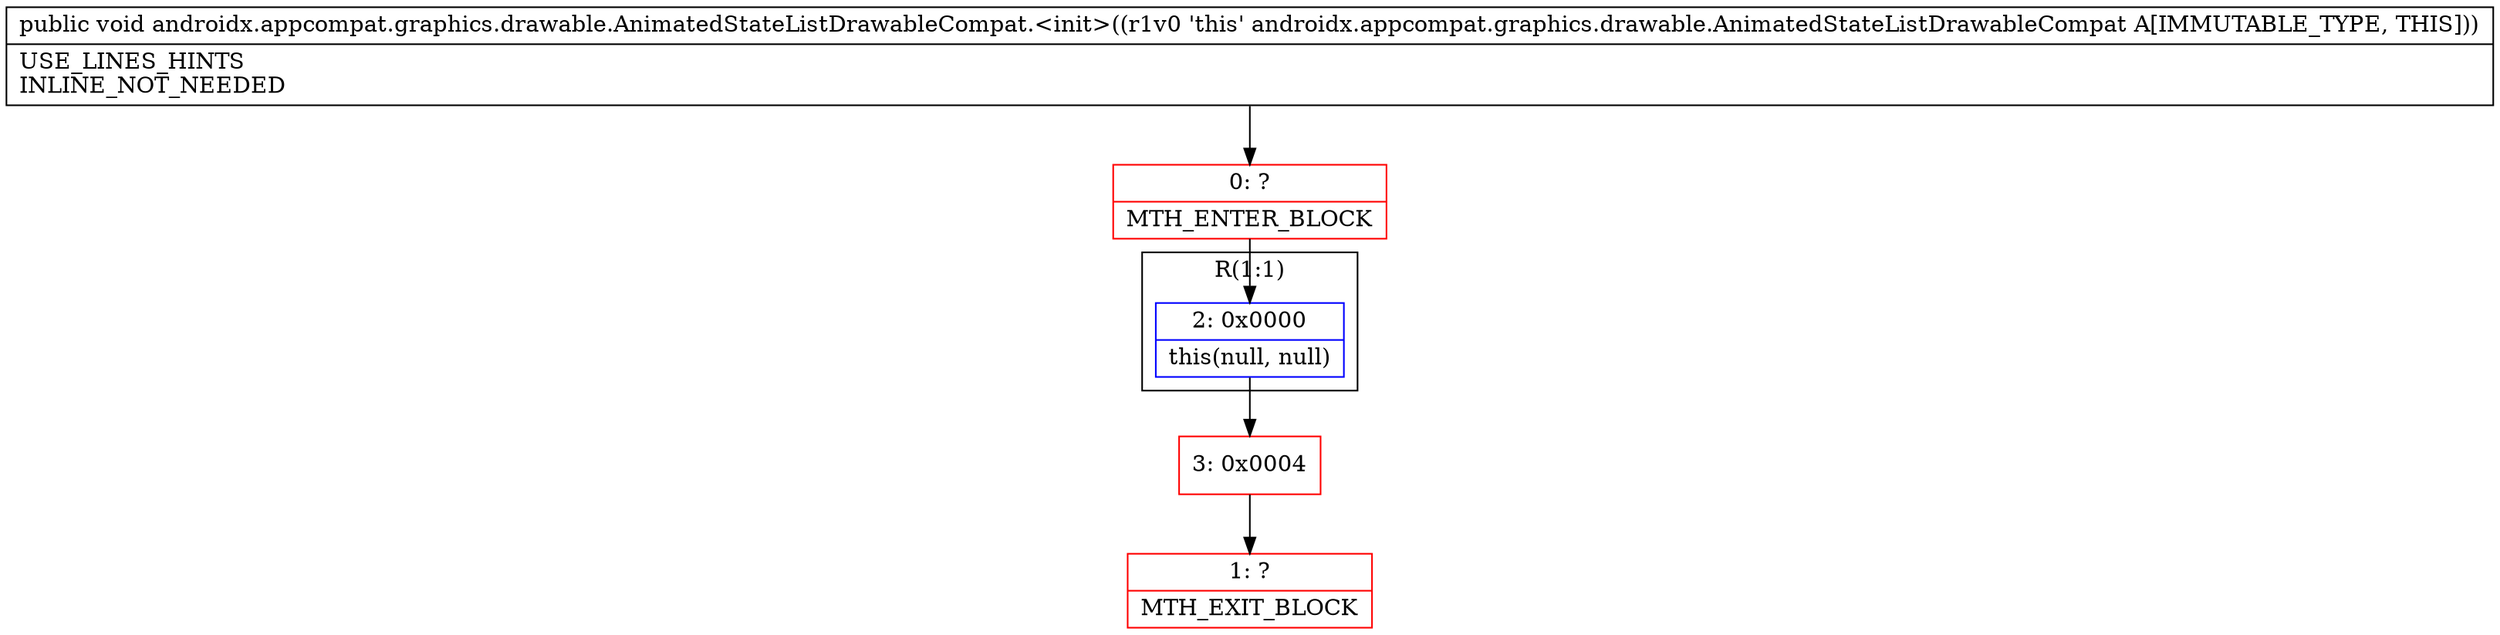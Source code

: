 digraph "CFG forandroidx.appcompat.graphics.drawable.AnimatedStateListDrawableCompat.\<init\>()V" {
subgraph cluster_Region_573154160 {
label = "R(1:1)";
node [shape=record,color=blue];
Node_2 [shape=record,label="{2\:\ 0x0000|this(null, null)\l}"];
}
Node_0 [shape=record,color=red,label="{0\:\ ?|MTH_ENTER_BLOCK\l}"];
Node_3 [shape=record,color=red,label="{3\:\ 0x0004}"];
Node_1 [shape=record,color=red,label="{1\:\ ?|MTH_EXIT_BLOCK\l}"];
MethodNode[shape=record,label="{public void androidx.appcompat.graphics.drawable.AnimatedStateListDrawableCompat.\<init\>((r1v0 'this' androidx.appcompat.graphics.drawable.AnimatedStateListDrawableCompat A[IMMUTABLE_TYPE, THIS]))  | USE_LINES_HINTS\lINLINE_NOT_NEEDED\l}"];
MethodNode -> Node_0;Node_2 -> Node_3;
Node_0 -> Node_2;
Node_3 -> Node_1;
}

